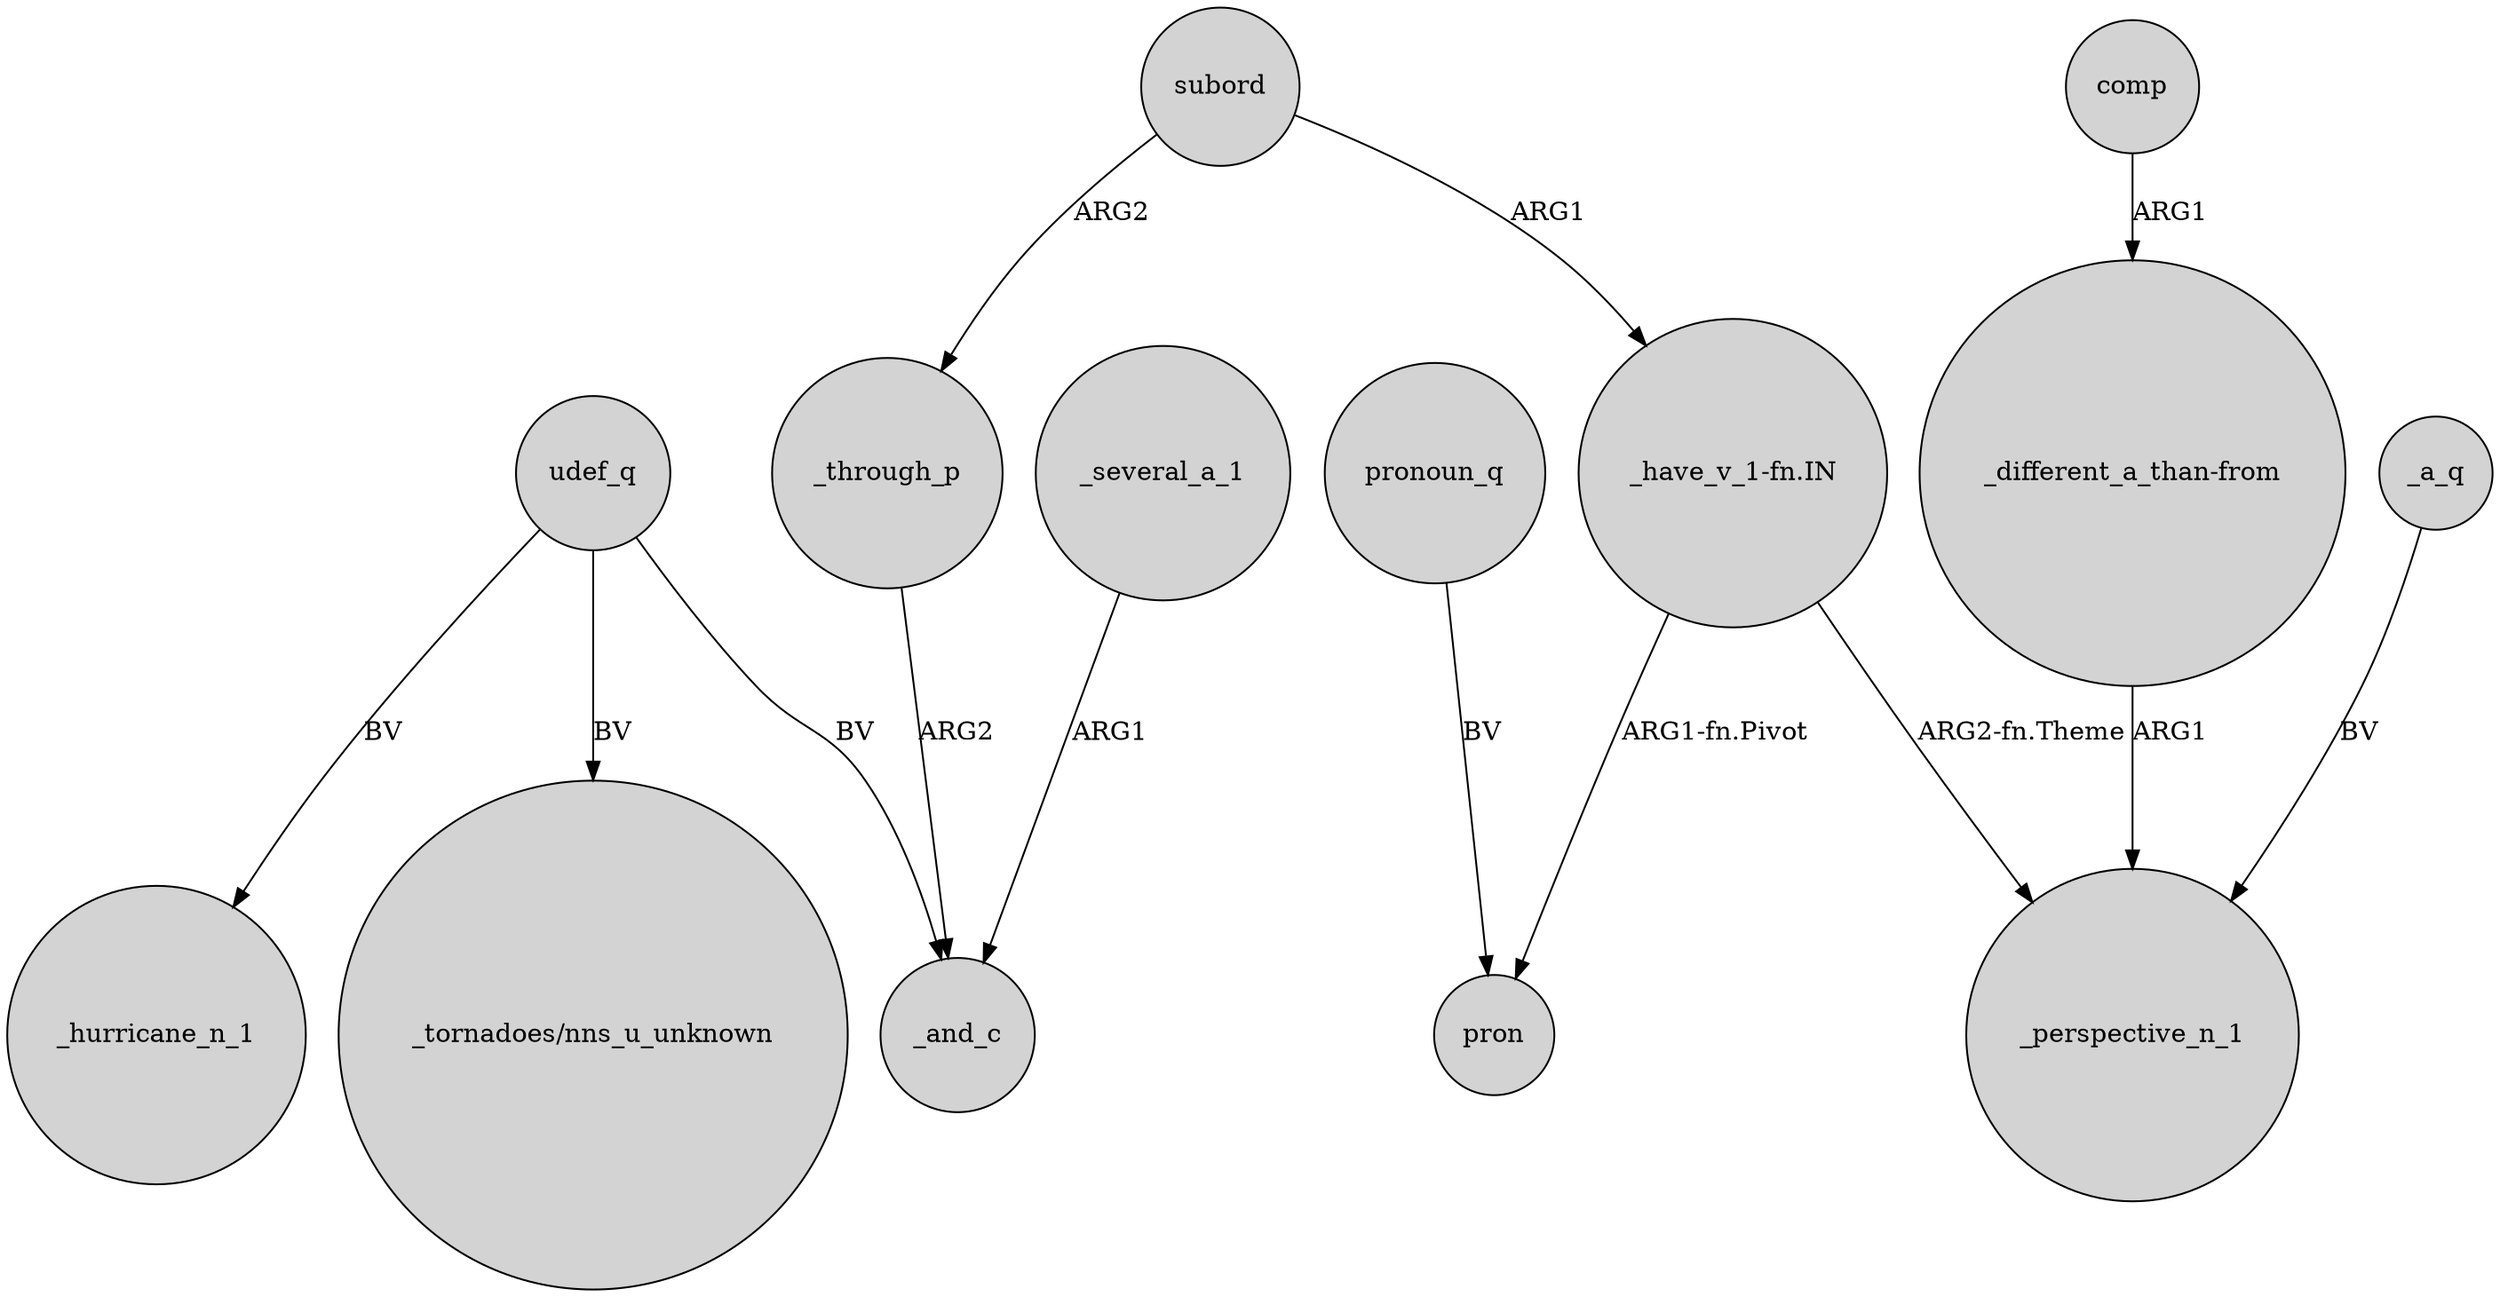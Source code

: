 digraph {
	node [shape=circle style=filled]
	udef_q -> _hurricane_n_1 [label=BV]
	"_have_v_1-fn.IN" -> _perspective_n_1 [label="ARG2-fn.Theme"]
	subord -> _through_p [label=ARG2]
	subord -> "_have_v_1-fn.IN" [label=ARG1]
	"_different_a_than-from" -> _perspective_n_1 [label=ARG1]
	_several_a_1 -> _and_c [label=ARG1]
	"_have_v_1-fn.IN" -> pron [label="ARG1-fn.Pivot"]
	comp -> "_different_a_than-from" [label=ARG1]
	udef_q -> _and_c [label=BV]
	_a_q -> _perspective_n_1 [label=BV]
	_through_p -> _and_c [label=ARG2]
	udef_q -> "_tornadoes/nns_u_unknown" [label=BV]
	pronoun_q -> pron [label=BV]
}
